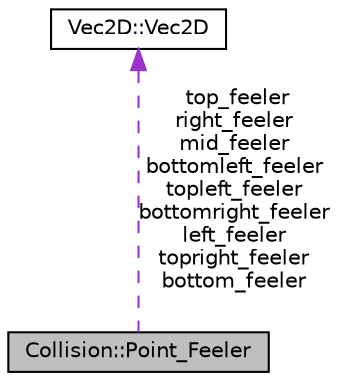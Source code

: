 digraph "Collision::Point_Feeler"
{
  edge [fontname="Helvetica",fontsize="10",labelfontname="Helvetica",labelfontsize="10"];
  node [fontname="Helvetica",fontsize="10",shape=record];
  Node1 [label="Collision::Point_Feeler",height=0.2,width=0.4,color="black", fillcolor="grey75", style="filled", fontcolor="black"];
  Node2 -> Node1 [dir="back",color="darkorchid3",fontsize="10",style="dashed",label=" top_feeler\nright_feeler\nmid_feeler\nbottomleft_feeler\ntopleft_feeler\nbottomright_feeler\nleft_feeler\ntopright_feeler\nbottom_feeler" ,fontname="Helvetica"];
  Node2 [label="Vec2D::Vec2D",height=0.2,width=0.4,color="black", fillcolor="white", style="filled",URL="$struct_vec2_d_1_1_vec2_d.html"];
}
